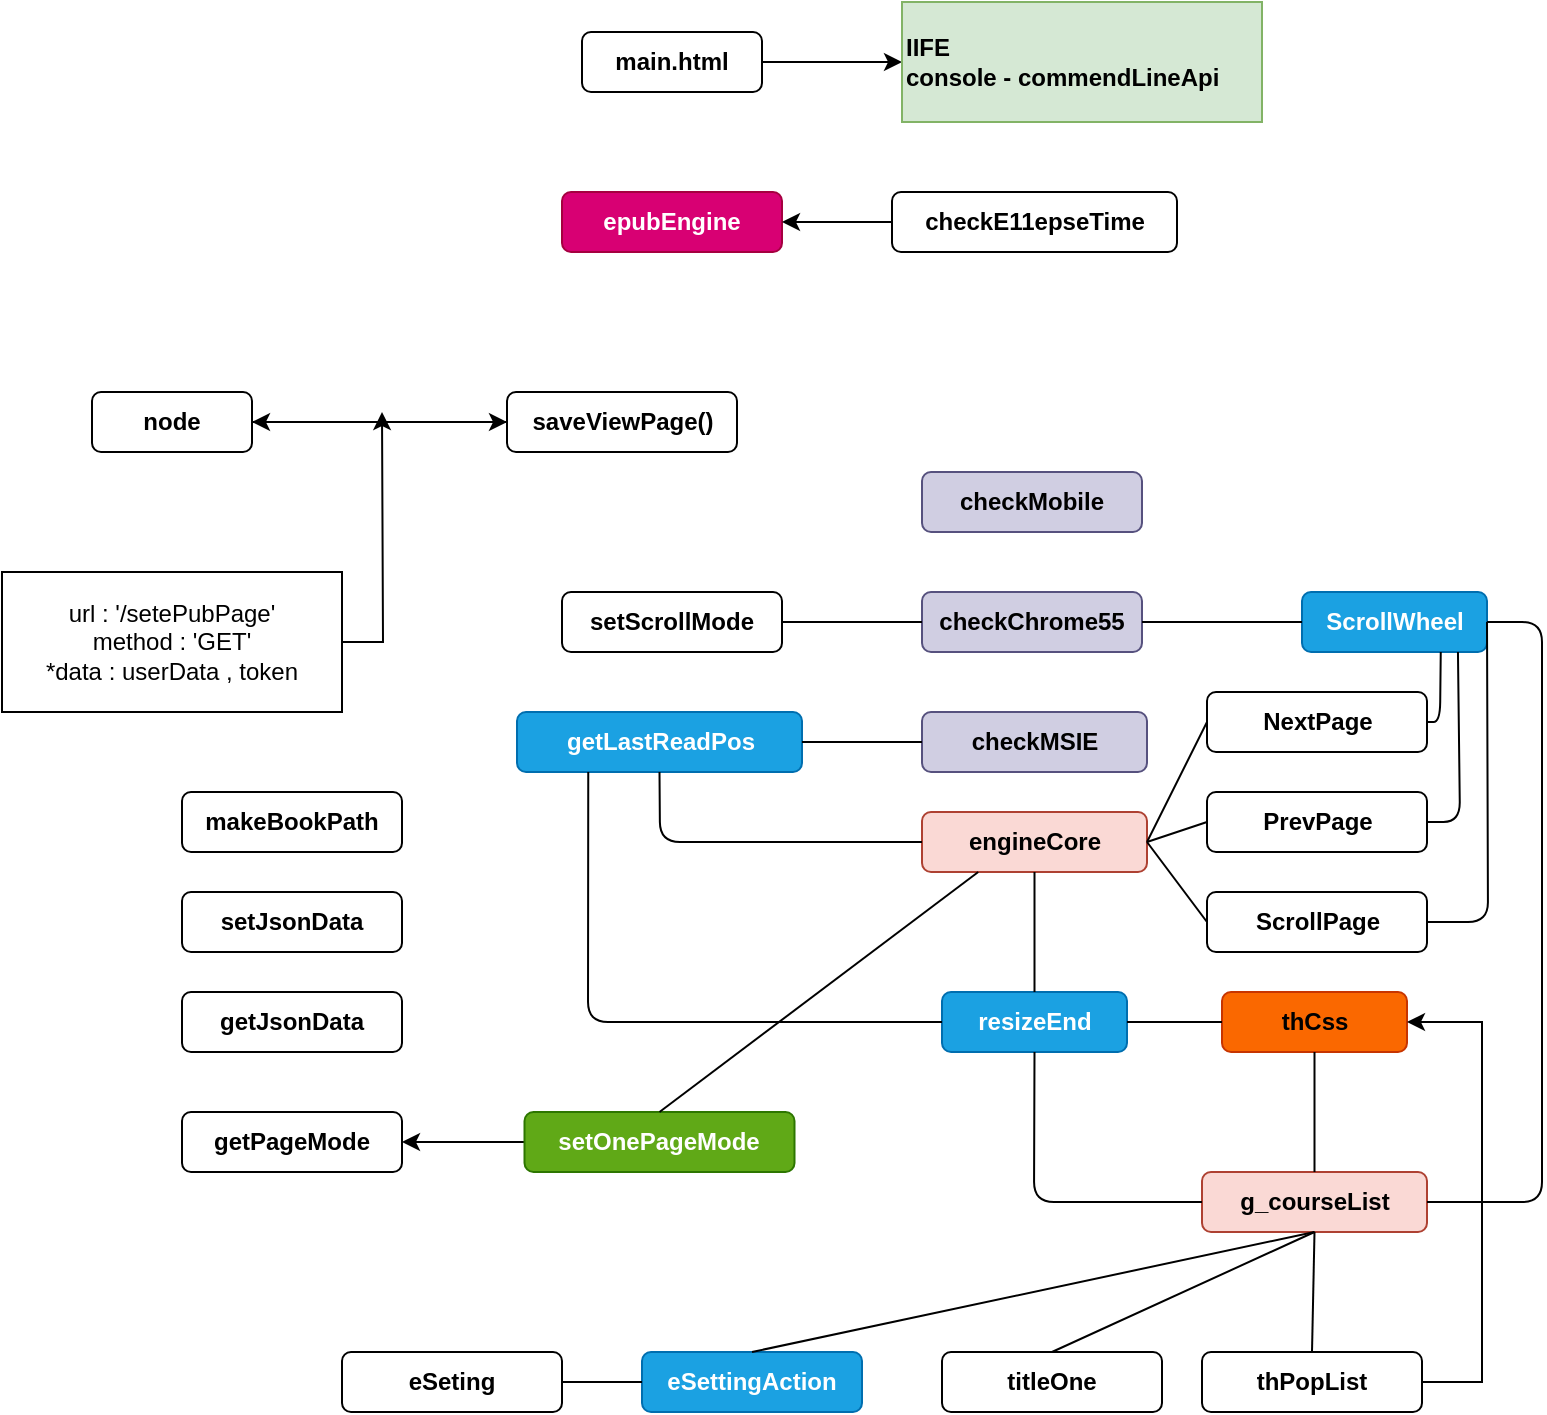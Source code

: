 <mxfile version="14.7.6" type="github">
  <diagram id="0pFL88CgVLA7KfL2AcHb" name="Page-1">
    <mxGraphModel dx="1038" dy="547" grid="1" gridSize="10" guides="1" tooltips="1" connect="1" arrows="1" fold="1" page="1" pageScale="1" pageWidth="827" pageHeight="1169" math="0" shadow="0">
      <root>
        <mxCell id="0" />
        <mxCell id="1" parent="0" />
        <mxCell id="TgPlmC-_Og7pBu_GQqPj-4" style="edgeStyle=orthogonalEdgeStyle;rounded=0;orthogonalLoop=1;jettySize=auto;html=1;entryX=1;entryY=0.5;entryDx=0;entryDy=0;" edge="1" parent="1" source="TgPlmC-_Og7pBu_GQqPj-1" target="TgPlmC-_Og7pBu_GQqPj-2">
          <mxGeometry relative="1" as="geometry" />
        </mxCell>
        <mxCell id="TgPlmC-_Og7pBu_GQqPj-1" value="&lt;b&gt;saveViewPage()&lt;/b&gt;" style="rounded=1;whiteSpace=wrap;html=1;" vertex="1" parent="1">
          <mxGeometry x="272.5" y="210" width="115" height="30" as="geometry" />
        </mxCell>
        <mxCell id="TgPlmC-_Og7pBu_GQqPj-6" style="edgeStyle=orthogonalEdgeStyle;rounded=0;orthogonalLoop=1;jettySize=auto;html=1;" edge="1" parent="1" source="TgPlmC-_Og7pBu_GQqPj-2" target="TgPlmC-_Og7pBu_GQqPj-1">
          <mxGeometry relative="1" as="geometry" />
        </mxCell>
        <mxCell id="TgPlmC-_Og7pBu_GQqPj-2" value="&lt;b&gt;node&lt;/b&gt;" style="rounded=1;whiteSpace=wrap;html=1;" vertex="1" parent="1">
          <mxGeometry x="65" y="210" width="80" height="30" as="geometry" />
        </mxCell>
        <mxCell id="TgPlmC-_Og7pBu_GQqPj-10" style="edgeStyle=orthogonalEdgeStyle;rounded=0;orthogonalLoop=1;jettySize=auto;html=1;entryX=0;entryY=0.5;entryDx=0;entryDy=0;" edge="1" parent="1" source="TgPlmC-_Og7pBu_GQqPj-3" target="TgPlmC-_Og7pBu_GQqPj-9">
          <mxGeometry relative="1" as="geometry" />
        </mxCell>
        <mxCell id="TgPlmC-_Og7pBu_GQqPj-3" value="&lt;b&gt;main.html&lt;/b&gt;" style="rounded=1;whiteSpace=wrap;html=1;" vertex="1" parent="1">
          <mxGeometry x="310" y="30" width="90" height="30" as="geometry" />
        </mxCell>
        <mxCell id="TgPlmC-_Og7pBu_GQqPj-8" style="edgeStyle=orthogonalEdgeStyle;rounded=0;orthogonalLoop=1;jettySize=auto;html=1;" edge="1" parent="1" source="TgPlmC-_Og7pBu_GQqPj-5">
          <mxGeometry relative="1" as="geometry">
            <mxPoint x="210" y="220" as="targetPoint" />
          </mxGeometry>
        </mxCell>
        <mxCell id="TgPlmC-_Og7pBu_GQqPj-5" value="url : &#39;/setePubPage&#39;&lt;br&gt;method : &#39;GET&#39;&lt;br&gt;*data : userData , token" style="rounded=0;whiteSpace=wrap;html=1;" vertex="1" parent="1">
          <mxGeometry x="20" y="300" width="170" height="70" as="geometry" />
        </mxCell>
        <mxCell id="TgPlmC-_Og7pBu_GQqPj-9" value="&lt;b&gt;IIFE&lt;br&gt;console - commendLineApi&lt;/b&gt;" style="rounded=0;whiteSpace=wrap;html=1;align=left;fillColor=#d5e8d4;strokeColor=#82b366;" vertex="1" parent="1">
          <mxGeometry x="470" y="15" width="180" height="60" as="geometry" />
        </mxCell>
        <mxCell id="TgPlmC-_Og7pBu_GQqPj-11" value="&lt;b&gt;epubEngine&lt;/b&gt;" style="rounded=1;whiteSpace=wrap;html=1;fillColor=#d80073;strokeColor=#A50040;fontColor=#ffffff;" vertex="1" parent="1">
          <mxGeometry x="300" y="110" width="110" height="30" as="geometry" />
        </mxCell>
        <mxCell id="TgPlmC-_Og7pBu_GQqPj-12" value="&lt;b&gt;getLastReadPos&lt;/b&gt;" style="rounded=1;whiteSpace=wrap;html=1;fillColor=#1ba1e2;strokeColor=#006EAF;fontColor=#ffffff;" vertex="1" parent="1">
          <mxGeometry x="277.5" y="370" width="142.5" height="30" as="geometry" />
        </mxCell>
        <mxCell id="TgPlmC-_Og7pBu_GQqPj-18" style="edgeStyle=orthogonalEdgeStyle;rounded=0;orthogonalLoop=1;jettySize=auto;html=1;entryX=1;entryY=0.5;entryDx=0;entryDy=0;" edge="1" parent="1" source="TgPlmC-_Og7pBu_GQqPj-13" target="TgPlmC-_Og7pBu_GQqPj-11">
          <mxGeometry relative="1" as="geometry" />
        </mxCell>
        <mxCell id="TgPlmC-_Og7pBu_GQqPj-13" value="&lt;b&gt;checkE11epseTime&lt;/b&gt;" style="rounded=1;whiteSpace=wrap;html=1;" vertex="1" parent="1">
          <mxGeometry x="465" y="110" width="142.5" height="30" as="geometry" />
        </mxCell>
        <mxCell id="TgPlmC-_Og7pBu_GQqPj-14" value="&lt;b&gt;engineCore&lt;/b&gt;" style="rounded=1;whiteSpace=wrap;html=1;fillColor=#fad9d5;strokeColor=#ae4132;" vertex="1" parent="1">
          <mxGeometry x="480" y="420" width="112.5" height="30" as="geometry" />
        </mxCell>
        <mxCell id="TgPlmC-_Og7pBu_GQqPj-15" value="&lt;b&gt;checkMSIE&lt;/b&gt;" style="rounded=1;whiteSpace=wrap;html=1;fillColor=#d0cee2;strokeColor=#56517e;" vertex="1" parent="1">
          <mxGeometry x="480" y="370" width="112.5" height="30" as="geometry" />
        </mxCell>
        <mxCell id="TgPlmC-_Og7pBu_GQqPj-16" value="" style="endArrow=none;html=1;entryX=0;entryY=0.5;entryDx=0;entryDy=0;exitX=1;exitY=0.5;exitDx=0;exitDy=0;" edge="1" parent="1" source="TgPlmC-_Og7pBu_GQqPj-12" target="TgPlmC-_Og7pBu_GQqPj-15">
          <mxGeometry width="50" height="50" relative="1" as="geometry">
            <mxPoint x="370" y="500" as="sourcePoint" />
            <mxPoint x="420" y="450" as="targetPoint" />
          </mxGeometry>
        </mxCell>
        <mxCell id="TgPlmC-_Og7pBu_GQqPj-17" value="" style="endArrow=none;html=1;entryX=0.5;entryY=1;entryDx=0;entryDy=0;exitX=0;exitY=0.5;exitDx=0;exitDy=0;" edge="1" parent="1" source="TgPlmC-_Og7pBu_GQqPj-14" target="TgPlmC-_Og7pBu_GQqPj-12">
          <mxGeometry width="50" height="50" relative="1" as="geometry">
            <mxPoint x="390" y="520" as="sourcePoint" />
            <mxPoint x="440" y="470" as="targetPoint" />
            <Array as="points">
              <mxPoint x="349" y="435" />
            </Array>
          </mxGeometry>
        </mxCell>
        <mxCell id="TgPlmC-_Og7pBu_GQqPj-19" value="&lt;b&gt;setJsonData&lt;/b&gt;" style="rounded=1;whiteSpace=wrap;html=1;" vertex="1" parent="1">
          <mxGeometry x="110" y="460" width="110" height="30" as="geometry" />
        </mxCell>
        <mxCell id="TgPlmC-_Og7pBu_GQqPj-20" value="&lt;b&gt;getJsonData&lt;/b&gt;" style="rounded=1;whiteSpace=wrap;html=1;" vertex="1" parent="1">
          <mxGeometry x="110" y="510" width="110" height="30" as="geometry" />
        </mxCell>
        <mxCell id="TgPlmC-_Og7pBu_GQqPj-23" value="&lt;b&gt;setScrollMode&lt;/b&gt;" style="rounded=1;whiteSpace=wrap;html=1;" vertex="1" parent="1">
          <mxGeometry x="300" y="310" width="110" height="30" as="geometry" />
        </mxCell>
        <mxCell id="TgPlmC-_Og7pBu_GQqPj-24" value="&lt;b&gt;checkChrome55&lt;/b&gt;" style="rounded=1;whiteSpace=wrap;html=1;fillColor=#d0cee2;strokeColor=#56517e;" vertex="1" parent="1">
          <mxGeometry x="480" y="310" width="110" height="30" as="geometry" />
        </mxCell>
        <mxCell id="TgPlmC-_Og7pBu_GQqPj-25" value="" style="endArrow=none;html=1;entryX=0;entryY=0.5;entryDx=0;entryDy=0;exitX=1;exitY=0.5;exitDx=0;exitDy=0;" edge="1" parent="1" source="TgPlmC-_Og7pBu_GQqPj-23" target="TgPlmC-_Og7pBu_GQqPj-24">
          <mxGeometry width="50" height="50" relative="1" as="geometry">
            <mxPoint x="410" y="410" as="sourcePoint" />
            <mxPoint x="460" y="360" as="targetPoint" />
          </mxGeometry>
        </mxCell>
        <mxCell id="TgPlmC-_Og7pBu_GQqPj-68" style="edgeStyle=orthogonalEdgeStyle;rounded=0;orthogonalLoop=1;jettySize=auto;html=1;entryX=1;entryY=0.5;entryDx=0;entryDy=0;" edge="1" parent="1" source="TgPlmC-_Og7pBu_GQqPj-26" target="TgPlmC-_Og7pBu_GQqPj-66">
          <mxGeometry relative="1" as="geometry" />
        </mxCell>
        <mxCell id="TgPlmC-_Og7pBu_GQqPj-26" value="&lt;b&gt;setOnePageMode&lt;/b&gt;" style="rounded=1;whiteSpace=wrap;html=1;fillColor=#60a917;strokeColor=#2D7600;fontColor=#ffffff;" vertex="1" parent="1">
          <mxGeometry x="281.25" y="570" width="135" height="30" as="geometry" />
        </mxCell>
        <mxCell id="TgPlmC-_Og7pBu_GQqPj-27" value="&lt;b&gt;resizeEnd&lt;/b&gt;" style="rounded=1;whiteSpace=wrap;html=1;fillColor=#1ba1e2;strokeColor=#006EAF;fontColor=#ffffff;" vertex="1" parent="1">
          <mxGeometry x="490" y="510" width="92.5" height="30" as="geometry" />
        </mxCell>
        <mxCell id="TgPlmC-_Og7pBu_GQqPj-28" value="&lt;b&gt;checkMobile&lt;/b&gt;" style="rounded=1;whiteSpace=wrap;html=1;fillColor=#d0cee2;strokeColor=#56517e;" vertex="1" parent="1">
          <mxGeometry x="480" y="250" width="110" height="30" as="geometry" />
        </mxCell>
        <mxCell id="TgPlmC-_Og7pBu_GQqPj-30" value="&lt;b&gt;makeBookPath&lt;/b&gt;" style="rounded=1;whiteSpace=wrap;html=1;" vertex="1" parent="1">
          <mxGeometry x="110" y="410" width="110" height="30" as="geometry" />
        </mxCell>
        <mxCell id="TgPlmC-_Og7pBu_GQqPj-31" value="&lt;b&gt;thCss&lt;/b&gt;" style="rounded=1;whiteSpace=wrap;html=1;fillColor=#fa6800;strokeColor=#C73500;fontColor=#000000;" vertex="1" parent="1">
          <mxGeometry x="630" y="510" width="92.5" height="30" as="geometry" />
        </mxCell>
        <mxCell id="TgPlmC-_Og7pBu_GQqPj-34" value="" style="endArrow=none;html=1;entryX=0;entryY=0.5;entryDx=0;entryDy=0;exitX=1;exitY=0.5;exitDx=0;exitDy=0;" edge="1" parent="1" source="TgPlmC-_Og7pBu_GQqPj-27" target="TgPlmC-_Og7pBu_GQqPj-31">
          <mxGeometry width="50" height="50" relative="1" as="geometry">
            <mxPoint x="470" y="610" as="sourcePoint" />
            <mxPoint x="520" y="560" as="targetPoint" />
          </mxGeometry>
        </mxCell>
        <mxCell id="TgPlmC-_Og7pBu_GQqPj-38" value="" style="endArrow=none;html=1;entryX=0.5;entryY=1;entryDx=0;entryDy=0;exitX=0.5;exitY=0;exitDx=0;exitDy=0;" edge="1" parent="1" source="TgPlmC-_Og7pBu_GQqPj-27" target="TgPlmC-_Og7pBu_GQqPj-14">
          <mxGeometry width="50" height="50" relative="1" as="geometry">
            <mxPoint x="560" y="530" as="sourcePoint" />
            <mxPoint x="610" y="480" as="targetPoint" />
          </mxGeometry>
        </mxCell>
        <mxCell id="TgPlmC-_Og7pBu_GQqPj-39" value="" style="endArrow=none;html=1;exitX=0;exitY=0.5;exitDx=0;exitDy=0;entryX=0.25;entryY=1;entryDx=0;entryDy=0;" edge="1" parent="1" source="TgPlmC-_Og7pBu_GQqPj-27" target="TgPlmC-_Og7pBu_GQqPj-12">
          <mxGeometry width="50" height="50" relative="1" as="geometry">
            <mxPoint x="350" y="520" as="sourcePoint" />
            <mxPoint x="400" y="470" as="targetPoint" />
            <Array as="points">
              <mxPoint x="313" y="525" />
            </Array>
          </mxGeometry>
        </mxCell>
        <mxCell id="TgPlmC-_Og7pBu_GQqPj-40" value="&lt;b&gt;g_courseList&lt;/b&gt;" style="rounded=1;whiteSpace=wrap;html=1;fillColor=#fad9d5;strokeColor=#ae4132;" vertex="1" parent="1">
          <mxGeometry x="620" y="600" width="112.5" height="30" as="geometry" />
        </mxCell>
        <mxCell id="TgPlmC-_Og7pBu_GQqPj-41" value="" style="endArrow=none;html=1;entryX=0.5;entryY=1;entryDx=0;entryDy=0;exitX=0.5;exitY=0;exitDx=0;exitDy=0;" edge="1" parent="1" source="TgPlmC-_Og7pBu_GQqPj-40" target="TgPlmC-_Og7pBu_GQqPj-31">
          <mxGeometry width="50" height="50" relative="1" as="geometry">
            <mxPoint x="530" y="640" as="sourcePoint" />
            <mxPoint x="580" y="590" as="targetPoint" />
          </mxGeometry>
        </mxCell>
        <mxCell id="TgPlmC-_Og7pBu_GQqPj-42" value="" style="endArrow=none;html=1;entryX=0.5;entryY=1;entryDx=0;entryDy=0;exitX=0;exitY=0.5;exitDx=0;exitDy=0;" edge="1" parent="1" source="TgPlmC-_Og7pBu_GQqPj-40" target="TgPlmC-_Og7pBu_GQqPj-27">
          <mxGeometry width="50" height="50" relative="1" as="geometry">
            <mxPoint x="500" y="620" as="sourcePoint" />
            <mxPoint x="550" y="570" as="targetPoint" />
            <Array as="points">
              <mxPoint x="536" y="615" />
            </Array>
          </mxGeometry>
        </mxCell>
        <mxCell id="TgPlmC-_Og7pBu_GQqPj-44" style="edgeStyle=orthogonalEdgeStyle;rounded=0;orthogonalLoop=1;jettySize=auto;html=1;entryX=1;entryY=0.5;entryDx=0;entryDy=0;" edge="1" parent="1" source="TgPlmC-_Og7pBu_GQqPj-43" target="TgPlmC-_Og7pBu_GQqPj-31">
          <mxGeometry relative="1" as="geometry">
            <mxPoint x="770" y="520" as="targetPoint" />
            <Array as="points">
              <mxPoint x="760" y="705" />
              <mxPoint x="760" y="525" />
            </Array>
          </mxGeometry>
        </mxCell>
        <mxCell id="TgPlmC-_Og7pBu_GQqPj-43" value="&lt;b&gt;thPopList&lt;/b&gt;" style="rounded=1;whiteSpace=wrap;html=1;" vertex="1" parent="1">
          <mxGeometry x="620" y="690" width="110" height="30" as="geometry" />
        </mxCell>
        <mxCell id="TgPlmC-_Og7pBu_GQqPj-46" value="" style="endArrow=none;html=1;entryX=0.5;entryY=1;entryDx=0;entryDy=0;exitX=0.5;exitY=0;exitDx=0;exitDy=0;" edge="1" parent="1" source="TgPlmC-_Og7pBu_GQqPj-43" target="TgPlmC-_Og7pBu_GQqPj-40">
          <mxGeometry width="50" height="50" relative="1" as="geometry">
            <mxPoint x="480" y="700" as="sourcePoint" />
            <mxPoint x="530" y="650" as="targetPoint" />
          </mxGeometry>
        </mxCell>
        <mxCell id="TgPlmC-_Og7pBu_GQqPj-48" value="&lt;b&gt;titleOne&lt;/b&gt;" style="rounded=1;whiteSpace=wrap;html=1;" vertex="1" parent="1">
          <mxGeometry x="490" y="690" width="110" height="30" as="geometry" />
        </mxCell>
        <mxCell id="TgPlmC-_Og7pBu_GQqPj-49" value="" style="endArrow=none;html=1;entryX=0.5;entryY=1;entryDx=0;entryDy=0;exitX=0.5;exitY=0;exitDx=0;exitDy=0;" edge="1" parent="1" source="TgPlmC-_Og7pBu_GQqPj-48" target="TgPlmC-_Og7pBu_GQqPj-40">
          <mxGeometry width="50" height="50" relative="1" as="geometry">
            <mxPoint x="530" y="690" as="sourcePoint" />
            <mxPoint x="580" y="640" as="targetPoint" />
          </mxGeometry>
        </mxCell>
        <mxCell id="TgPlmC-_Og7pBu_GQqPj-50" value="&lt;b&gt;eSettingAction&lt;/b&gt;" style="rounded=1;whiteSpace=wrap;html=1;fillColor=#1ba1e2;strokeColor=#006EAF;fontColor=#ffffff;" vertex="1" parent="1">
          <mxGeometry x="340" y="690" width="110" height="30" as="geometry" />
        </mxCell>
        <mxCell id="TgPlmC-_Og7pBu_GQqPj-51" value="&lt;b&gt;eSeting&lt;/b&gt;" style="rounded=1;whiteSpace=wrap;html=1;" vertex="1" parent="1">
          <mxGeometry x="190" y="690" width="110" height="30" as="geometry" />
        </mxCell>
        <mxCell id="TgPlmC-_Og7pBu_GQqPj-52" value="" style="endArrow=none;html=1;entryX=0;entryY=0.5;entryDx=0;entryDy=0;exitX=1;exitY=0.5;exitDx=0;exitDy=0;" edge="1" parent="1" source="TgPlmC-_Og7pBu_GQqPj-51" target="TgPlmC-_Og7pBu_GQqPj-50">
          <mxGeometry width="50" height="50" relative="1" as="geometry">
            <mxPoint x="270" y="800" as="sourcePoint" />
            <mxPoint x="320" y="750" as="targetPoint" />
          </mxGeometry>
        </mxCell>
        <mxCell id="TgPlmC-_Og7pBu_GQqPj-53" value="" style="endArrow=none;html=1;entryX=0.5;entryY=1;entryDx=0;entryDy=0;exitX=0.5;exitY=0;exitDx=0;exitDy=0;" edge="1" parent="1" source="TgPlmC-_Og7pBu_GQqPj-50" target="TgPlmC-_Og7pBu_GQqPj-40">
          <mxGeometry width="50" height="50" relative="1" as="geometry">
            <mxPoint x="380" y="840" as="sourcePoint" />
            <mxPoint x="430" y="790" as="targetPoint" />
          </mxGeometry>
        </mxCell>
        <mxCell id="TgPlmC-_Og7pBu_GQqPj-54" value="&lt;b&gt;NextPage&lt;/b&gt;" style="rounded=1;whiteSpace=wrap;html=1;" vertex="1" parent="1">
          <mxGeometry x="622.5" y="360" width="110" height="30" as="geometry" />
        </mxCell>
        <mxCell id="TgPlmC-_Og7pBu_GQqPj-55" value="&lt;b&gt;PrevPage&lt;/b&gt;" style="rounded=1;whiteSpace=wrap;html=1;" vertex="1" parent="1">
          <mxGeometry x="622.5" y="410" width="110" height="30" as="geometry" />
        </mxCell>
        <mxCell id="TgPlmC-_Og7pBu_GQqPj-56" value="&lt;b&gt;ScrollPage&lt;/b&gt;" style="rounded=1;whiteSpace=wrap;html=1;" vertex="1" parent="1">
          <mxGeometry x="622.5" y="460" width="110" height="30" as="geometry" />
        </mxCell>
        <mxCell id="TgPlmC-_Og7pBu_GQqPj-57" value="" style="endArrow=none;html=1;entryX=0;entryY=0.5;entryDx=0;entryDy=0;exitX=1;exitY=0.5;exitDx=0;exitDy=0;" edge="1" parent="1" source="TgPlmC-_Og7pBu_GQqPj-14" target="TgPlmC-_Og7pBu_GQqPj-54">
          <mxGeometry width="50" height="50" relative="1" as="geometry">
            <mxPoint x="650" y="340" as="sourcePoint" />
            <mxPoint x="700" y="290" as="targetPoint" />
          </mxGeometry>
        </mxCell>
        <mxCell id="TgPlmC-_Og7pBu_GQqPj-58" value="" style="endArrow=none;html=1;entryX=0;entryY=0.5;entryDx=0;entryDy=0;exitX=1;exitY=0.5;exitDx=0;exitDy=0;" edge="1" parent="1" source="TgPlmC-_Og7pBu_GQqPj-14" target="TgPlmC-_Og7pBu_GQqPj-55">
          <mxGeometry width="50" height="50" relative="1" as="geometry">
            <mxPoint x="570" y="490" as="sourcePoint" />
            <mxPoint x="660" y="435" as="targetPoint" />
          </mxGeometry>
        </mxCell>
        <mxCell id="TgPlmC-_Og7pBu_GQqPj-59" value="" style="endArrow=none;html=1;entryX=0;entryY=0.5;entryDx=0;entryDy=0;exitX=1;exitY=0.5;exitDx=0;exitDy=0;" edge="1" parent="1" source="TgPlmC-_Og7pBu_GQqPj-14" target="TgPlmC-_Og7pBu_GQqPj-56">
          <mxGeometry width="50" height="50" relative="1" as="geometry">
            <mxPoint x="572.5" y="480" as="sourcePoint" />
            <mxPoint x="650" y="470" as="targetPoint" />
          </mxGeometry>
        </mxCell>
        <mxCell id="TgPlmC-_Og7pBu_GQqPj-60" value="&lt;b&gt;ScrollWheel&lt;/b&gt;" style="rounded=1;whiteSpace=wrap;html=1;fillColor=#1ba1e2;strokeColor=#006EAF;fontColor=#ffffff;" vertex="1" parent="1">
          <mxGeometry x="670" y="310" width="92.5" height="30" as="geometry" />
        </mxCell>
        <mxCell id="TgPlmC-_Og7pBu_GQqPj-61" value="" style="endArrow=none;html=1;entryX=0;entryY=0.5;entryDx=0;entryDy=0;exitX=1;exitY=0.5;exitDx=0;exitDy=0;" edge="1" parent="1" source="TgPlmC-_Og7pBu_GQqPj-24" target="TgPlmC-_Og7pBu_GQqPj-60">
          <mxGeometry width="50" height="50" relative="1" as="geometry">
            <mxPoint x="607.5" y="320" as="sourcePoint" />
            <mxPoint x="685" y="260" as="targetPoint" />
          </mxGeometry>
        </mxCell>
        <mxCell id="TgPlmC-_Og7pBu_GQqPj-62" value="" style="endArrow=none;html=1;entryX=1;entryY=0.5;entryDx=0;entryDy=0;exitX=1;exitY=0.5;exitDx=0;exitDy=0;" edge="1" parent="1" source="TgPlmC-_Og7pBu_GQqPj-60" target="TgPlmC-_Og7pBu_GQqPj-40">
          <mxGeometry width="50" height="50" relative="1" as="geometry">
            <mxPoint x="800" y="310" as="sourcePoint" />
            <mxPoint x="880" y="310" as="targetPoint" />
            <Array as="points">
              <mxPoint x="790" y="325" />
              <mxPoint x="790" y="615" />
            </Array>
          </mxGeometry>
        </mxCell>
        <mxCell id="TgPlmC-_Og7pBu_GQqPj-63" value="" style="endArrow=none;html=1;exitX=1;exitY=0.5;exitDx=0;exitDy=0;entryX=0.75;entryY=1;entryDx=0;entryDy=0;" edge="1" parent="1" source="TgPlmC-_Og7pBu_GQqPj-54" target="TgPlmC-_Og7pBu_GQqPj-60">
          <mxGeometry width="50" height="50" relative="1" as="geometry">
            <mxPoint x="750" y="430" as="sourcePoint" />
            <mxPoint x="800" y="380" as="targetPoint" />
            <Array as="points">
              <mxPoint x="739" y="375" />
            </Array>
          </mxGeometry>
        </mxCell>
        <mxCell id="TgPlmC-_Og7pBu_GQqPj-64" value="" style="endArrow=none;html=1;exitX=1;exitY=0.5;exitDx=0;exitDy=0;entryX=0.843;entryY=1;entryDx=0;entryDy=0;entryPerimeter=0;" edge="1" parent="1" source="TgPlmC-_Og7pBu_GQqPj-55" target="TgPlmC-_Og7pBu_GQqPj-60">
          <mxGeometry width="50" height="50" relative="1" as="geometry">
            <mxPoint x="742.5" y="385" as="sourcePoint" />
            <mxPoint x="748" y="350" as="targetPoint" />
            <Array as="points">
              <mxPoint x="749" y="425" />
            </Array>
          </mxGeometry>
        </mxCell>
        <mxCell id="TgPlmC-_Og7pBu_GQqPj-65" value="" style="endArrow=none;html=1;exitX=1;exitY=0.5;exitDx=0;exitDy=0;entryX=1;entryY=0.5;entryDx=0;entryDy=0;" edge="1" parent="1" source="TgPlmC-_Og7pBu_GQqPj-56" target="TgPlmC-_Og7pBu_GQqPj-60">
          <mxGeometry width="50" height="50" relative="1" as="geometry">
            <mxPoint x="746" y="477.5" as="sourcePoint" />
            <mxPoint x="763" y="340" as="targetPoint" />
            <Array as="points">
              <mxPoint x="763" y="475" />
            </Array>
          </mxGeometry>
        </mxCell>
        <mxCell id="TgPlmC-_Og7pBu_GQqPj-66" value="&lt;b&gt;getPageMode&lt;/b&gt;" style="rounded=1;whiteSpace=wrap;html=1;" vertex="1" parent="1">
          <mxGeometry x="110" y="570" width="110" height="30" as="geometry" />
        </mxCell>
        <mxCell id="TgPlmC-_Og7pBu_GQqPj-69" value="" style="endArrow=none;html=1;entryX=0.25;entryY=1;entryDx=0;entryDy=0;exitX=0.5;exitY=0;exitDx=0;exitDy=0;" edge="1" parent="1" source="TgPlmC-_Og7pBu_GQqPj-26" target="TgPlmC-_Og7pBu_GQqPj-14">
          <mxGeometry width="50" height="50" relative="1" as="geometry">
            <mxPoint x="360" y="520" as="sourcePoint" />
            <mxPoint x="410" y="470" as="targetPoint" />
          </mxGeometry>
        </mxCell>
      </root>
    </mxGraphModel>
  </diagram>
</mxfile>
